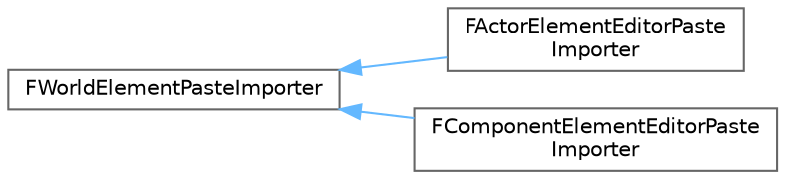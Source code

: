 digraph "Graphical Class Hierarchy"
{
 // INTERACTIVE_SVG=YES
 // LATEX_PDF_SIZE
  bgcolor="transparent";
  edge [fontname=Helvetica,fontsize=10,labelfontname=Helvetica,labelfontsize=10];
  node [fontname=Helvetica,fontsize=10,shape=box,height=0.2,width=0.4];
  rankdir="LR";
  Node0 [id="Node000000",label="FWorldElementPasteImporter",height=0.2,width=0.4,color="grey40", fillcolor="white", style="filled",URL="$db/d26/structFWorldElementPasteImporter.html",tooltip=" "];
  Node0 -> Node1 [id="edge5219_Node000000_Node000001",dir="back",color="steelblue1",style="solid",tooltip=" "];
  Node1 [id="Node000001",label="FActorElementEditorPaste\lImporter",height=0.2,width=0.4,color="grey40", fillcolor="white", style="filled",URL="$d6/d51/structFActorElementEditorPasteImporter.html",tooltip=" "];
  Node0 -> Node2 [id="edge5220_Node000000_Node000002",dir="back",color="steelblue1",style="solid",tooltip=" "];
  Node2 [id="Node000002",label="FComponentElementEditorPaste\lImporter",height=0.2,width=0.4,color="grey40", fillcolor="white", style="filled",URL="$dc/d65/structFComponentElementEditorPasteImporter.html",tooltip=" "];
}
